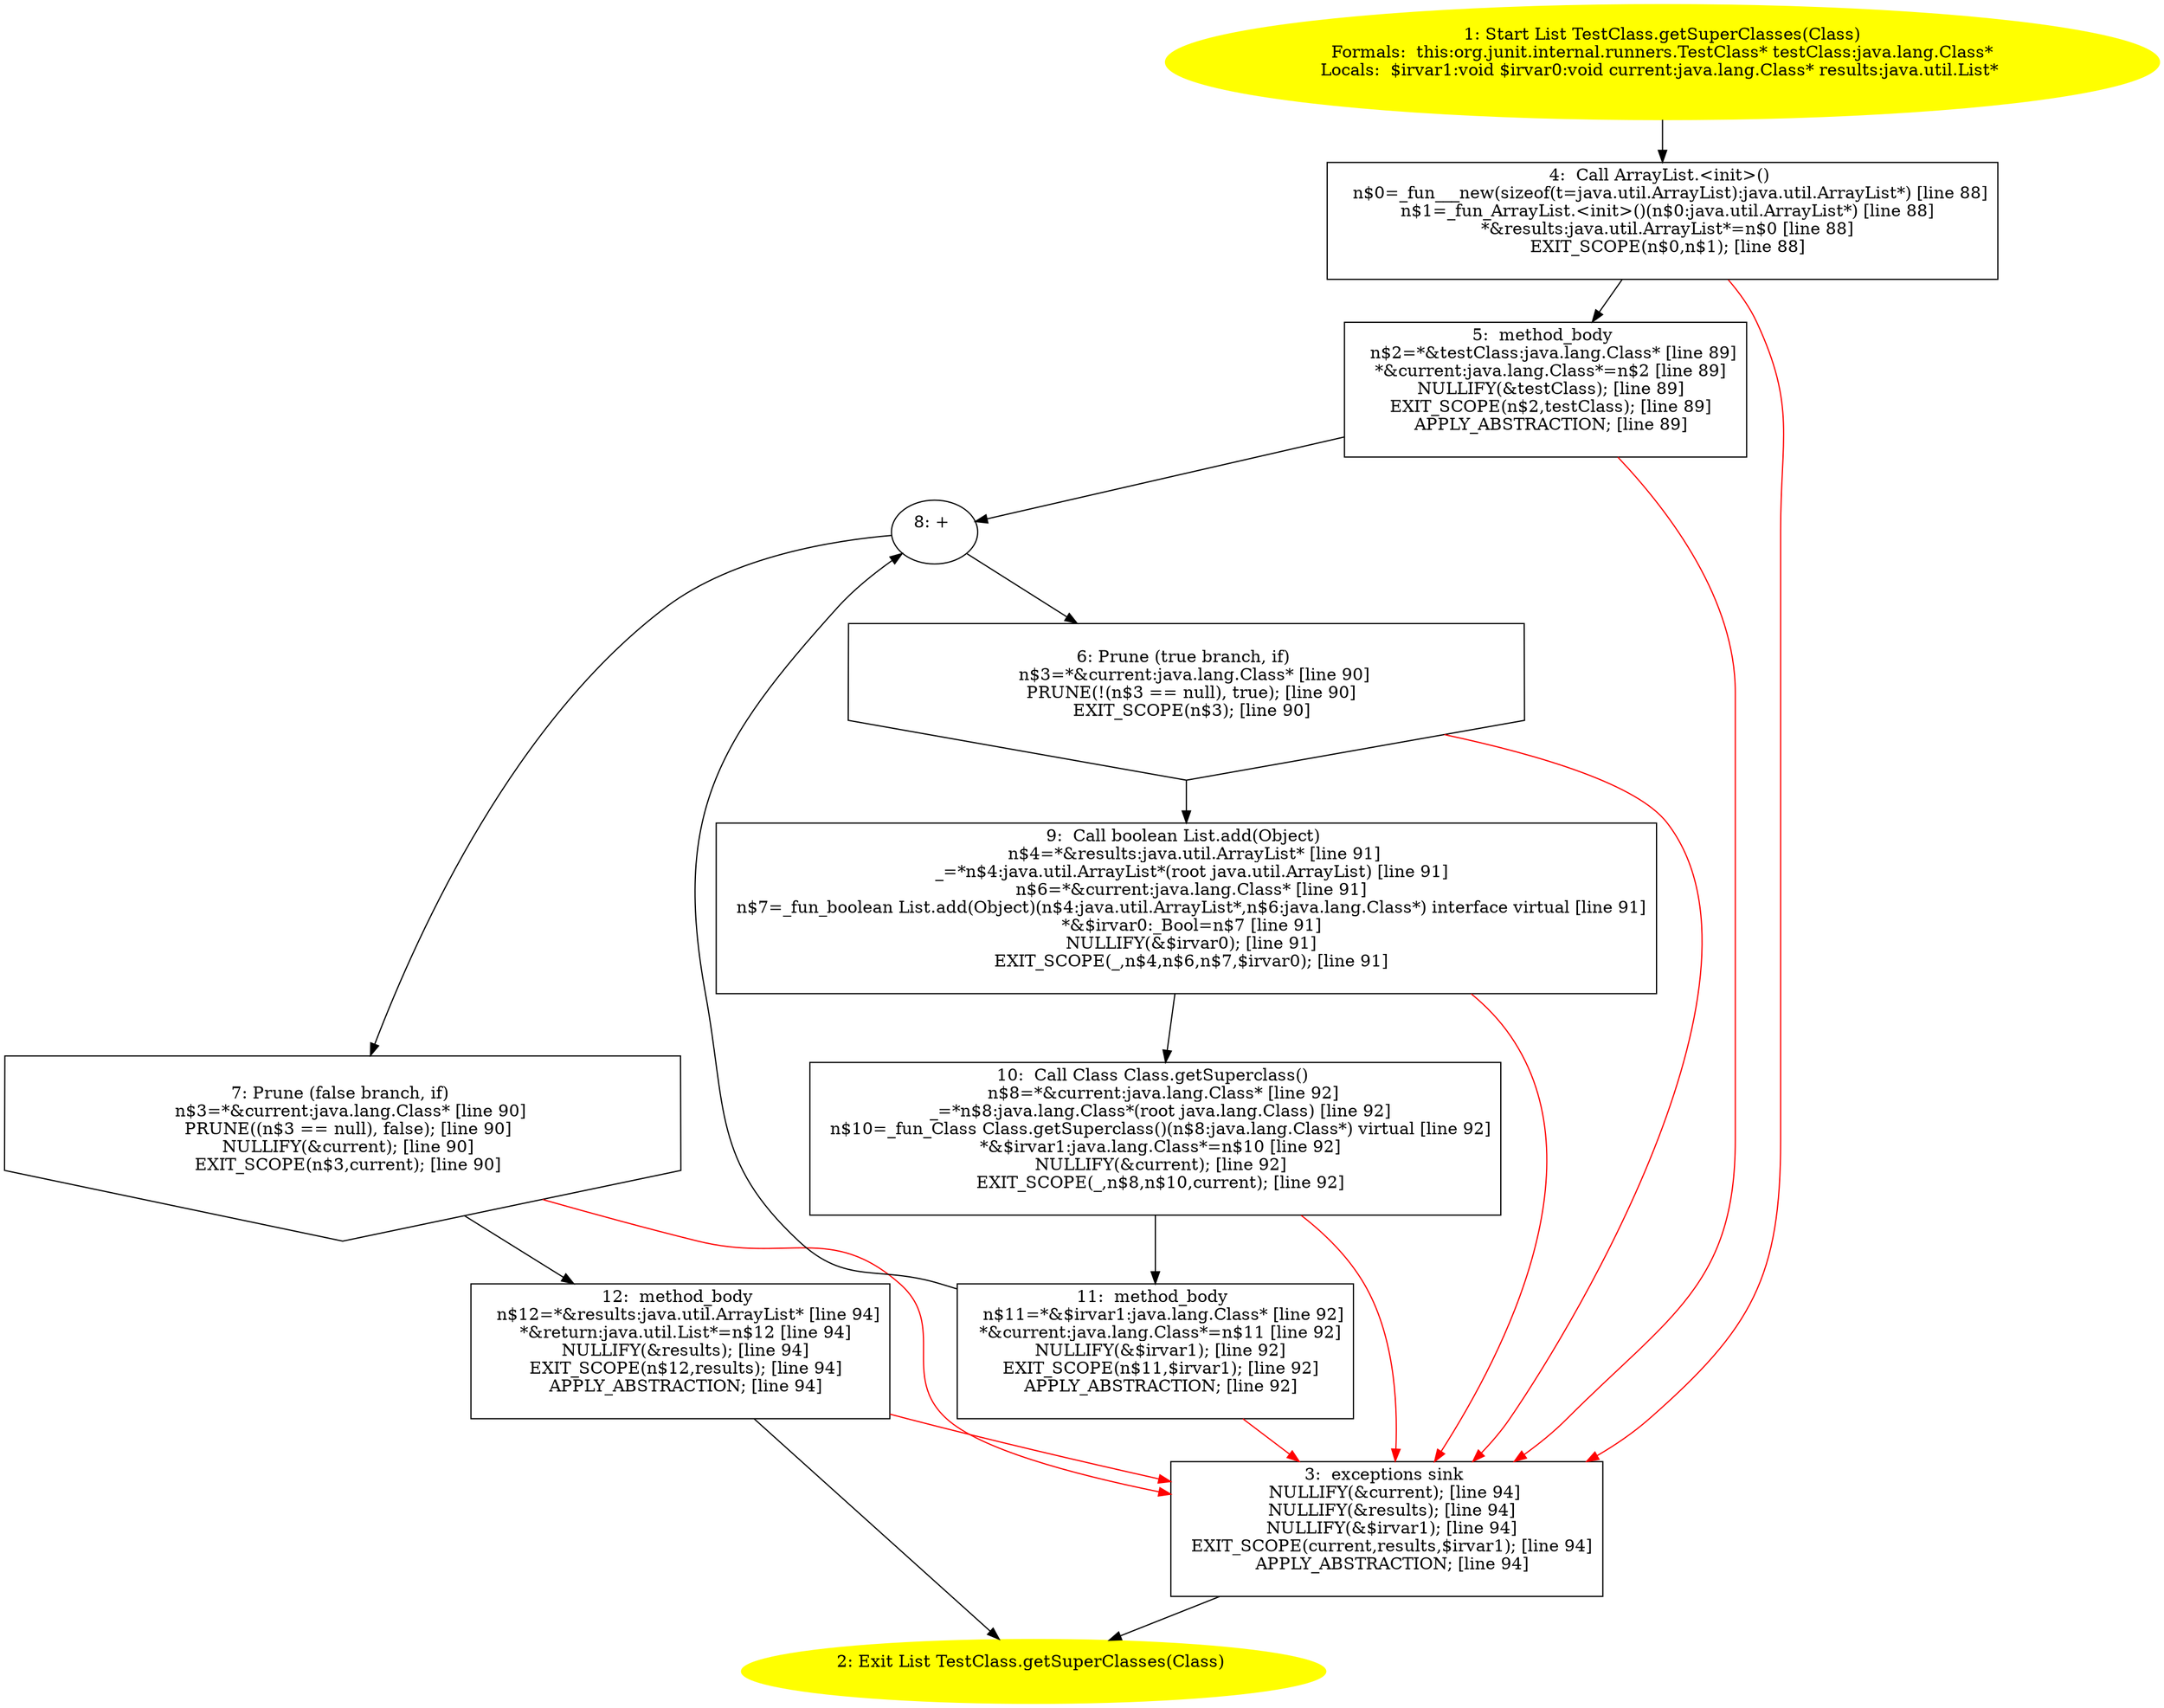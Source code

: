 /* @generated */
digraph cfg {
"org.junit.internal.runners.TestClass.getSuperClasses(java.lang.Class):java.util.List.5452ffc55e7d3fdfd820468e78deccde_1" [label="1: Start List TestClass.getSuperClasses(Class)\nFormals:  this:org.junit.internal.runners.TestClass* testClass:java.lang.Class*\nLocals:  $irvar1:void $irvar0:void current:java.lang.Class* results:java.util.List* \n  " color=yellow style=filled]
	

	 "org.junit.internal.runners.TestClass.getSuperClasses(java.lang.Class):java.util.List.5452ffc55e7d3fdfd820468e78deccde_1" -> "org.junit.internal.runners.TestClass.getSuperClasses(java.lang.Class):java.util.List.5452ffc55e7d3fdfd820468e78deccde_4" ;
"org.junit.internal.runners.TestClass.getSuperClasses(java.lang.Class):java.util.List.5452ffc55e7d3fdfd820468e78deccde_2" [label="2: Exit List TestClass.getSuperClasses(Class) \n  " color=yellow style=filled]
	

"org.junit.internal.runners.TestClass.getSuperClasses(java.lang.Class):java.util.List.5452ffc55e7d3fdfd820468e78deccde_3" [label="3:  exceptions sink \n   NULLIFY(&current); [line 94]\n  NULLIFY(&results); [line 94]\n  NULLIFY(&$irvar1); [line 94]\n  EXIT_SCOPE(current,results,$irvar1); [line 94]\n  APPLY_ABSTRACTION; [line 94]\n " shape="box"]
	

	 "org.junit.internal.runners.TestClass.getSuperClasses(java.lang.Class):java.util.List.5452ffc55e7d3fdfd820468e78deccde_3" -> "org.junit.internal.runners.TestClass.getSuperClasses(java.lang.Class):java.util.List.5452ffc55e7d3fdfd820468e78deccde_2" ;
"org.junit.internal.runners.TestClass.getSuperClasses(java.lang.Class):java.util.List.5452ffc55e7d3fdfd820468e78deccde_4" [label="4:  Call ArrayList.<init>() \n   n$0=_fun___new(sizeof(t=java.util.ArrayList):java.util.ArrayList*) [line 88]\n  n$1=_fun_ArrayList.<init>()(n$0:java.util.ArrayList*) [line 88]\n  *&results:java.util.ArrayList*=n$0 [line 88]\n  EXIT_SCOPE(n$0,n$1); [line 88]\n " shape="box"]
	

	 "org.junit.internal.runners.TestClass.getSuperClasses(java.lang.Class):java.util.List.5452ffc55e7d3fdfd820468e78deccde_4" -> "org.junit.internal.runners.TestClass.getSuperClasses(java.lang.Class):java.util.List.5452ffc55e7d3fdfd820468e78deccde_5" ;
	 "org.junit.internal.runners.TestClass.getSuperClasses(java.lang.Class):java.util.List.5452ffc55e7d3fdfd820468e78deccde_4" -> "org.junit.internal.runners.TestClass.getSuperClasses(java.lang.Class):java.util.List.5452ffc55e7d3fdfd820468e78deccde_3" [color="red" ];
"org.junit.internal.runners.TestClass.getSuperClasses(java.lang.Class):java.util.List.5452ffc55e7d3fdfd820468e78deccde_5" [label="5:  method_body \n   n$2=*&testClass:java.lang.Class* [line 89]\n  *&current:java.lang.Class*=n$2 [line 89]\n  NULLIFY(&testClass); [line 89]\n  EXIT_SCOPE(n$2,testClass); [line 89]\n  APPLY_ABSTRACTION; [line 89]\n " shape="box"]
	

	 "org.junit.internal.runners.TestClass.getSuperClasses(java.lang.Class):java.util.List.5452ffc55e7d3fdfd820468e78deccde_5" -> "org.junit.internal.runners.TestClass.getSuperClasses(java.lang.Class):java.util.List.5452ffc55e7d3fdfd820468e78deccde_8" ;
	 "org.junit.internal.runners.TestClass.getSuperClasses(java.lang.Class):java.util.List.5452ffc55e7d3fdfd820468e78deccde_5" -> "org.junit.internal.runners.TestClass.getSuperClasses(java.lang.Class):java.util.List.5452ffc55e7d3fdfd820468e78deccde_3" [color="red" ];
"org.junit.internal.runners.TestClass.getSuperClasses(java.lang.Class):java.util.List.5452ffc55e7d3fdfd820468e78deccde_6" [label="6: Prune (true branch, if) \n   n$3=*&current:java.lang.Class* [line 90]\n  PRUNE(!(n$3 == null), true); [line 90]\n  EXIT_SCOPE(n$3); [line 90]\n " shape="invhouse"]
	

	 "org.junit.internal.runners.TestClass.getSuperClasses(java.lang.Class):java.util.List.5452ffc55e7d3fdfd820468e78deccde_6" -> "org.junit.internal.runners.TestClass.getSuperClasses(java.lang.Class):java.util.List.5452ffc55e7d3fdfd820468e78deccde_9" ;
	 "org.junit.internal.runners.TestClass.getSuperClasses(java.lang.Class):java.util.List.5452ffc55e7d3fdfd820468e78deccde_6" -> "org.junit.internal.runners.TestClass.getSuperClasses(java.lang.Class):java.util.List.5452ffc55e7d3fdfd820468e78deccde_3" [color="red" ];
"org.junit.internal.runners.TestClass.getSuperClasses(java.lang.Class):java.util.List.5452ffc55e7d3fdfd820468e78deccde_7" [label="7: Prune (false branch, if) \n   n$3=*&current:java.lang.Class* [line 90]\n  PRUNE((n$3 == null), false); [line 90]\n  NULLIFY(&current); [line 90]\n  EXIT_SCOPE(n$3,current); [line 90]\n " shape="invhouse"]
	

	 "org.junit.internal.runners.TestClass.getSuperClasses(java.lang.Class):java.util.List.5452ffc55e7d3fdfd820468e78deccde_7" -> "org.junit.internal.runners.TestClass.getSuperClasses(java.lang.Class):java.util.List.5452ffc55e7d3fdfd820468e78deccde_12" ;
	 "org.junit.internal.runners.TestClass.getSuperClasses(java.lang.Class):java.util.List.5452ffc55e7d3fdfd820468e78deccde_7" -> "org.junit.internal.runners.TestClass.getSuperClasses(java.lang.Class):java.util.List.5452ffc55e7d3fdfd820468e78deccde_3" [color="red" ];
"org.junit.internal.runners.TestClass.getSuperClasses(java.lang.Class):java.util.List.5452ffc55e7d3fdfd820468e78deccde_8" [label="8: + \n  " ]
	

	 "org.junit.internal.runners.TestClass.getSuperClasses(java.lang.Class):java.util.List.5452ffc55e7d3fdfd820468e78deccde_8" -> "org.junit.internal.runners.TestClass.getSuperClasses(java.lang.Class):java.util.List.5452ffc55e7d3fdfd820468e78deccde_6" ;
	 "org.junit.internal.runners.TestClass.getSuperClasses(java.lang.Class):java.util.List.5452ffc55e7d3fdfd820468e78deccde_8" -> "org.junit.internal.runners.TestClass.getSuperClasses(java.lang.Class):java.util.List.5452ffc55e7d3fdfd820468e78deccde_7" ;
"org.junit.internal.runners.TestClass.getSuperClasses(java.lang.Class):java.util.List.5452ffc55e7d3fdfd820468e78deccde_9" [label="9:  Call boolean List.add(Object) \n   n$4=*&results:java.util.ArrayList* [line 91]\n  _=*n$4:java.util.ArrayList*(root java.util.ArrayList) [line 91]\n  n$6=*&current:java.lang.Class* [line 91]\n  n$7=_fun_boolean List.add(Object)(n$4:java.util.ArrayList*,n$6:java.lang.Class*) interface virtual [line 91]\n  *&$irvar0:_Bool=n$7 [line 91]\n  NULLIFY(&$irvar0); [line 91]\n  EXIT_SCOPE(_,n$4,n$6,n$7,$irvar0); [line 91]\n " shape="box"]
	

	 "org.junit.internal.runners.TestClass.getSuperClasses(java.lang.Class):java.util.List.5452ffc55e7d3fdfd820468e78deccde_9" -> "org.junit.internal.runners.TestClass.getSuperClasses(java.lang.Class):java.util.List.5452ffc55e7d3fdfd820468e78deccde_10" ;
	 "org.junit.internal.runners.TestClass.getSuperClasses(java.lang.Class):java.util.List.5452ffc55e7d3fdfd820468e78deccde_9" -> "org.junit.internal.runners.TestClass.getSuperClasses(java.lang.Class):java.util.List.5452ffc55e7d3fdfd820468e78deccde_3" [color="red" ];
"org.junit.internal.runners.TestClass.getSuperClasses(java.lang.Class):java.util.List.5452ffc55e7d3fdfd820468e78deccde_10" [label="10:  Call Class Class.getSuperclass() \n   n$8=*&current:java.lang.Class* [line 92]\n  _=*n$8:java.lang.Class*(root java.lang.Class) [line 92]\n  n$10=_fun_Class Class.getSuperclass()(n$8:java.lang.Class*) virtual [line 92]\n  *&$irvar1:java.lang.Class*=n$10 [line 92]\n  NULLIFY(&current); [line 92]\n  EXIT_SCOPE(_,n$8,n$10,current); [line 92]\n " shape="box"]
	

	 "org.junit.internal.runners.TestClass.getSuperClasses(java.lang.Class):java.util.List.5452ffc55e7d3fdfd820468e78deccde_10" -> "org.junit.internal.runners.TestClass.getSuperClasses(java.lang.Class):java.util.List.5452ffc55e7d3fdfd820468e78deccde_11" ;
	 "org.junit.internal.runners.TestClass.getSuperClasses(java.lang.Class):java.util.List.5452ffc55e7d3fdfd820468e78deccde_10" -> "org.junit.internal.runners.TestClass.getSuperClasses(java.lang.Class):java.util.List.5452ffc55e7d3fdfd820468e78deccde_3" [color="red" ];
"org.junit.internal.runners.TestClass.getSuperClasses(java.lang.Class):java.util.List.5452ffc55e7d3fdfd820468e78deccde_11" [label="11:  method_body \n   n$11=*&$irvar1:java.lang.Class* [line 92]\n  *&current:java.lang.Class*=n$11 [line 92]\n  NULLIFY(&$irvar1); [line 92]\n  EXIT_SCOPE(n$11,$irvar1); [line 92]\n  APPLY_ABSTRACTION; [line 92]\n " shape="box"]
	

	 "org.junit.internal.runners.TestClass.getSuperClasses(java.lang.Class):java.util.List.5452ffc55e7d3fdfd820468e78deccde_11" -> "org.junit.internal.runners.TestClass.getSuperClasses(java.lang.Class):java.util.List.5452ffc55e7d3fdfd820468e78deccde_8" ;
	 "org.junit.internal.runners.TestClass.getSuperClasses(java.lang.Class):java.util.List.5452ffc55e7d3fdfd820468e78deccde_11" -> "org.junit.internal.runners.TestClass.getSuperClasses(java.lang.Class):java.util.List.5452ffc55e7d3fdfd820468e78deccde_3" [color="red" ];
"org.junit.internal.runners.TestClass.getSuperClasses(java.lang.Class):java.util.List.5452ffc55e7d3fdfd820468e78deccde_12" [label="12:  method_body \n   n$12=*&results:java.util.ArrayList* [line 94]\n  *&return:java.util.List*=n$12 [line 94]\n  NULLIFY(&results); [line 94]\n  EXIT_SCOPE(n$12,results); [line 94]\n  APPLY_ABSTRACTION; [line 94]\n " shape="box"]
	

	 "org.junit.internal.runners.TestClass.getSuperClasses(java.lang.Class):java.util.List.5452ffc55e7d3fdfd820468e78deccde_12" -> "org.junit.internal.runners.TestClass.getSuperClasses(java.lang.Class):java.util.List.5452ffc55e7d3fdfd820468e78deccde_2" ;
	 "org.junit.internal.runners.TestClass.getSuperClasses(java.lang.Class):java.util.List.5452ffc55e7d3fdfd820468e78deccde_12" -> "org.junit.internal.runners.TestClass.getSuperClasses(java.lang.Class):java.util.List.5452ffc55e7d3fdfd820468e78deccde_3" [color="red" ];
}

